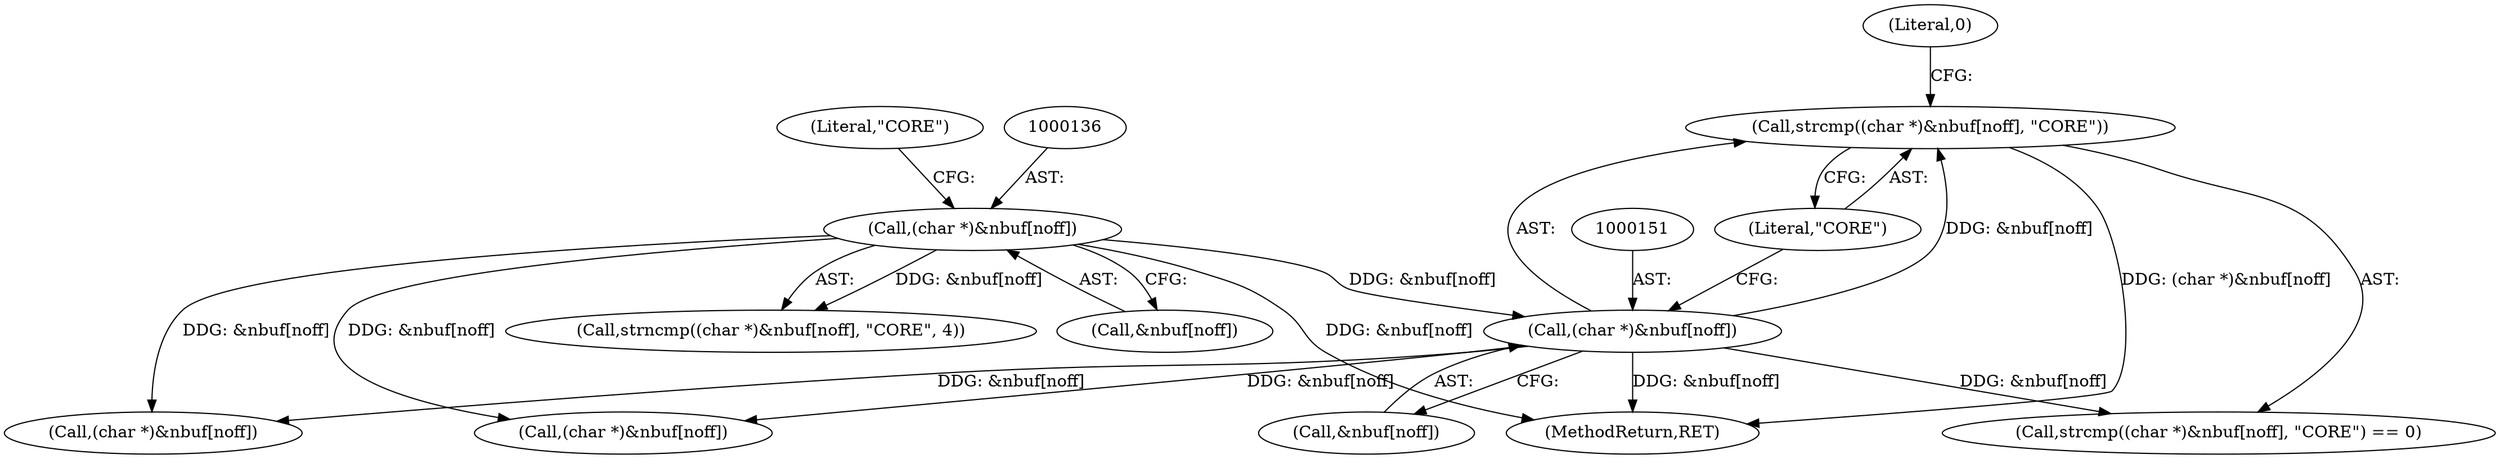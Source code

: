 digraph "0_file_a642587a9c9e2dd7feacdf513c3643ce26ad3c22@API" {
"1000149" [label="(Call,strcmp((char *)&nbuf[noff], \"CORE\"))"];
"1000150" [label="(Call,(char *)&nbuf[noff])"];
"1000135" [label="(Call,(char *)&nbuf[noff])"];
"1000157" [label="(Literal,0)"];
"1000134" [label="(Call,strncmp((char *)&nbuf[noff], \"CORE\", 4))"];
"1000188" [label="(Call,(char *)&nbuf[noff])"];
"1000152" [label="(Call,&nbuf[noff])"];
"1000141" [label="(Literal,\"CORE\")"];
"1000150" [label="(Call,(char *)&nbuf[noff])"];
"1000135" [label="(Call,(char *)&nbuf[noff])"];
"1000156" [label="(Literal,\"CORE\")"];
"1000148" [label="(Call,strcmp((char *)&nbuf[noff], \"CORE\") == 0)"];
"1000149" [label="(Call,strcmp((char *)&nbuf[noff], \"CORE\"))"];
"1000169" [label="(Call,(char *)&nbuf[noff])"];
"1000137" [label="(Call,&nbuf[noff])"];
"1000477" [label="(MethodReturn,RET)"];
"1000149" -> "1000148"  [label="AST: "];
"1000149" -> "1000156"  [label="CFG: "];
"1000150" -> "1000149"  [label="AST: "];
"1000156" -> "1000149"  [label="AST: "];
"1000157" -> "1000149"  [label="CFG: "];
"1000149" -> "1000477"  [label="DDG: (char *)&nbuf[noff]"];
"1000150" -> "1000149"  [label="DDG: &nbuf[noff]"];
"1000150" -> "1000152"  [label="CFG: "];
"1000151" -> "1000150"  [label="AST: "];
"1000152" -> "1000150"  [label="AST: "];
"1000156" -> "1000150"  [label="CFG: "];
"1000150" -> "1000477"  [label="DDG: &nbuf[noff]"];
"1000150" -> "1000148"  [label="DDG: &nbuf[noff]"];
"1000135" -> "1000150"  [label="DDG: &nbuf[noff]"];
"1000150" -> "1000169"  [label="DDG: &nbuf[noff]"];
"1000150" -> "1000188"  [label="DDG: &nbuf[noff]"];
"1000135" -> "1000134"  [label="AST: "];
"1000135" -> "1000137"  [label="CFG: "];
"1000136" -> "1000135"  [label="AST: "];
"1000137" -> "1000135"  [label="AST: "];
"1000141" -> "1000135"  [label="CFG: "];
"1000135" -> "1000477"  [label="DDG: &nbuf[noff]"];
"1000135" -> "1000134"  [label="DDG: &nbuf[noff]"];
"1000135" -> "1000169"  [label="DDG: &nbuf[noff]"];
"1000135" -> "1000188"  [label="DDG: &nbuf[noff]"];
}
